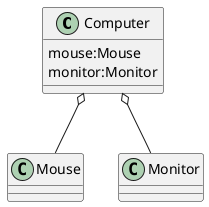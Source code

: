 @startuml
'https://plantuml.com/class-diagram

class Computer{
    mouse:Mouse
    monitor:Monitor
}
class Mouse
class Monitor

Computer o-- Mouse
Computer o-- Monitor

@enduml